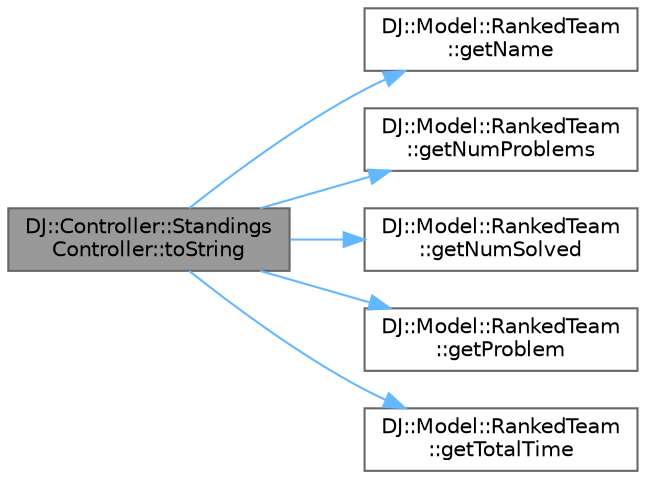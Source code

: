 digraph "DJ::Controller::StandingsController::toString"
{
 // LATEX_PDF_SIZE
  bgcolor="transparent";
  edge [fontname=Helvetica,fontsize=10,labelfontname=Helvetica,labelfontsize=10];
  node [fontname=Helvetica,fontsize=10,shape=box,height=0.2,width=0.4];
  rankdir="LR";
  Node1 [id="Node000001",label="DJ::Controller::Standings\lController::toString",height=0.2,width=0.4,color="gray40", fillcolor="grey60", style="filled", fontcolor="black",tooltip="Returns a string representing the current standing."];
  Node1 -> Node2 [id="edge1_Node000001_Node000002",color="steelblue1",style="solid",tooltip=" "];
  Node2 [id="Node000002",label="DJ::Model::RankedTeam\l::getName",height=0.2,width=0.4,color="grey40", fillcolor="white", style="filled",URL="$class_d_j_1_1_model_1_1_ranked_team.html#a37346ef1ce9d0b1b832473449fd243f3",tooltip="Returns the name of this team."];
  Node1 -> Node3 [id="edge2_Node000001_Node000003",color="steelblue1",style="solid",tooltip=" "];
  Node3 [id="Node000003",label="DJ::Model::RankedTeam\l::getNumProblems",height=0.2,width=0.4,color="grey40", fillcolor="white", style="filled",URL="$class_d_j_1_1_model_1_1_ranked_team.html#a1c7f2901f6b880f1ca4be095ca5a15a7",tooltip="Returns the number of problems."];
  Node1 -> Node4 [id="edge3_Node000001_Node000004",color="steelblue1",style="solid",tooltip=" "];
  Node4 [id="Node000004",label="DJ::Model::RankedTeam\l::getNumSolved",height=0.2,width=0.4,color="grey40", fillcolor="white", style="filled",URL="$class_d_j_1_1_model_1_1_ranked_team.html#a4dd3bb5db2fd9815e65c94bd58a0d586",tooltip="Returns the number of solved problems."];
  Node1 -> Node5 [id="edge4_Node000001_Node000005",color="steelblue1",style="solid",tooltip=" "];
  Node5 [id="Node000005",label="DJ::Model::RankedTeam\l::getProblem",height=0.2,width=0.4,color="grey40", fillcolor="white", style="filled",URL="$class_d_j_1_1_model_1_1_ranked_team.html#a59c066db53e9bbf44493db0610dafb7d",tooltip="Returns the i-th problem for this team."];
  Node1 -> Node6 [id="edge5_Node000001_Node000006",color="steelblue1",style="solid",tooltip=" "];
  Node6 [id="Node000006",label="DJ::Model::RankedTeam\l::getTotalTime",height=0.2,width=0.4,color="grey40", fillcolor="white", style="filled",URL="$class_d_j_1_1_model_1_1_ranked_team.html#a18a431718e7200adfb981180a1d61849",tooltip="Returns the total time for thist eam."];
}
